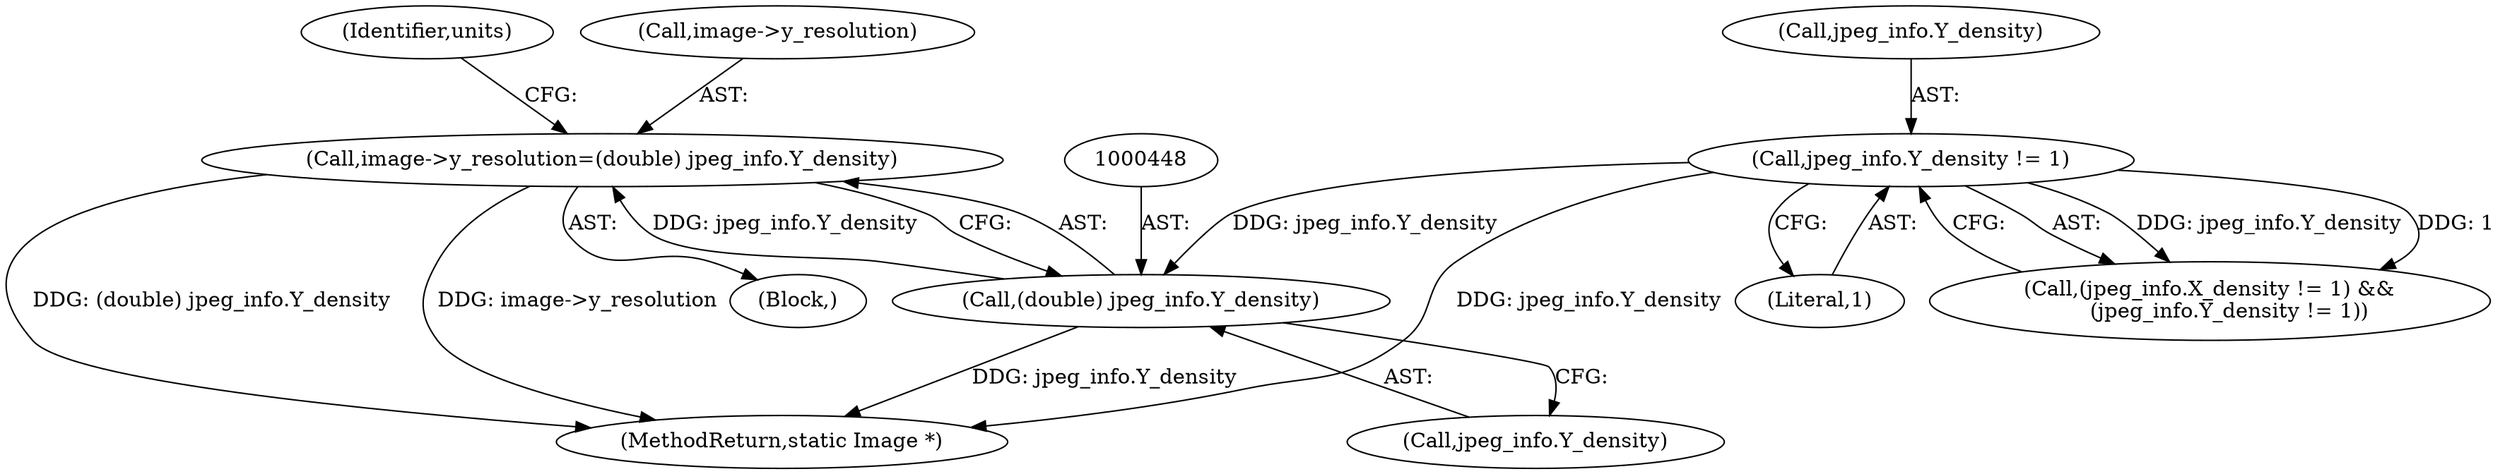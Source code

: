 digraph "0_ImageMagick_f6e9d0d9955e85bdd7540b251cd50d598dacc5e6_29@pointer" {
"1000443" [label="(Call,image->y_resolution=(double) jpeg_info.Y_density)"];
"1000447" [label="(Call,(double) jpeg_info.Y_density)"];
"1000428" [label="(Call,jpeg_info.Y_density != 1)"];
"1000444" [label="(Call,image->y_resolution)"];
"1001807" [label="(MethodReturn,static Image *)"];
"1000447" [label="(Call,(double) jpeg_info.Y_density)"];
"1000422" [label="(Call,(jpeg_info.X_density != 1) &&\n      (jpeg_info.Y_density != 1))"];
"1000432" [label="(Literal,1)"];
"1000443" [label="(Call,image->y_resolution=(double) jpeg_info.Y_density)"];
"1000453" [label="(Identifier,units)"];
"1000449" [label="(Call,jpeg_info.Y_density)"];
"1000429" [label="(Call,jpeg_info.Y_density)"];
"1000433" [label="(Block,)"];
"1000428" [label="(Call,jpeg_info.Y_density != 1)"];
"1000443" -> "1000433"  [label="AST: "];
"1000443" -> "1000447"  [label="CFG: "];
"1000444" -> "1000443"  [label="AST: "];
"1000447" -> "1000443"  [label="AST: "];
"1000453" -> "1000443"  [label="CFG: "];
"1000443" -> "1001807"  [label="DDG: (double) jpeg_info.Y_density"];
"1000443" -> "1001807"  [label="DDG: image->y_resolution"];
"1000447" -> "1000443"  [label="DDG: jpeg_info.Y_density"];
"1000447" -> "1000449"  [label="CFG: "];
"1000448" -> "1000447"  [label="AST: "];
"1000449" -> "1000447"  [label="AST: "];
"1000447" -> "1001807"  [label="DDG: jpeg_info.Y_density"];
"1000428" -> "1000447"  [label="DDG: jpeg_info.Y_density"];
"1000428" -> "1000422"  [label="AST: "];
"1000428" -> "1000432"  [label="CFG: "];
"1000429" -> "1000428"  [label="AST: "];
"1000432" -> "1000428"  [label="AST: "];
"1000422" -> "1000428"  [label="CFG: "];
"1000428" -> "1001807"  [label="DDG: jpeg_info.Y_density"];
"1000428" -> "1000422"  [label="DDG: jpeg_info.Y_density"];
"1000428" -> "1000422"  [label="DDG: 1"];
}
